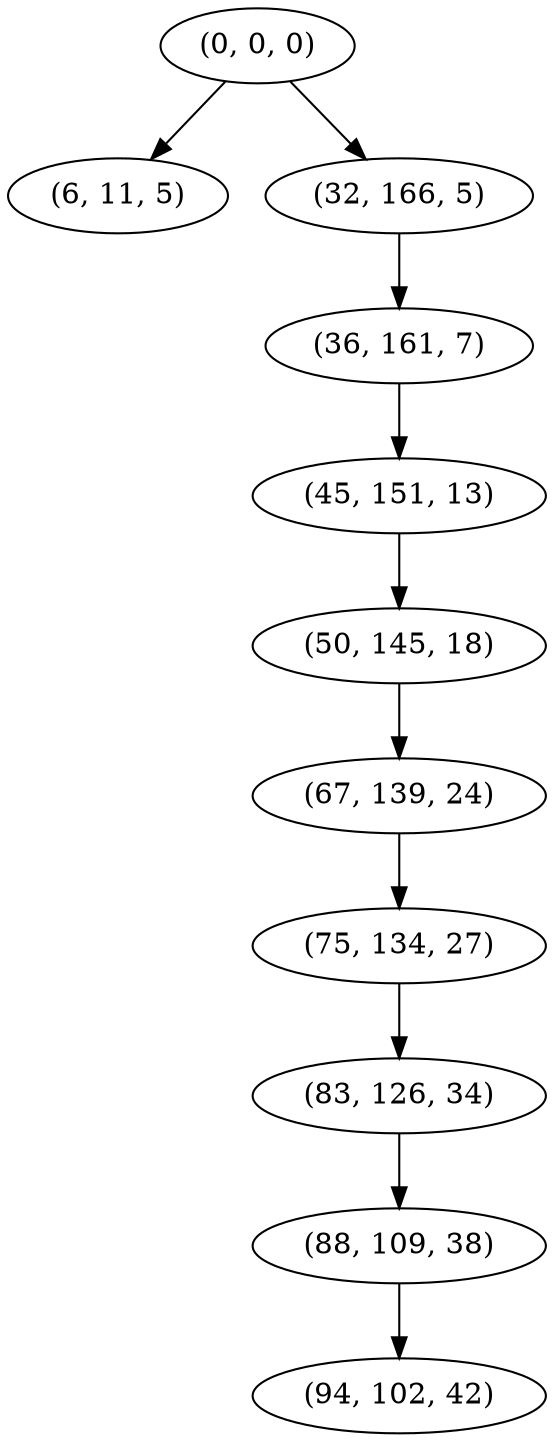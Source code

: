 digraph tree {
    "(0, 0, 0)";
    "(6, 11, 5)";
    "(32, 166, 5)";
    "(36, 161, 7)";
    "(45, 151, 13)";
    "(50, 145, 18)";
    "(67, 139, 24)";
    "(75, 134, 27)";
    "(83, 126, 34)";
    "(88, 109, 38)";
    "(94, 102, 42)";
    "(0, 0, 0)" -> "(6, 11, 5)";
    "(0, 0, 0)" -> "(32, 166, 5)";
    "(32, 166, 5)" -> "(36, 161, 7)";
    "(36, 161, 7)" -> "(45, 151, 13)";
    "(45, 151, 13)" -> "(50, 145, 18)";
    "(50, 145, 18)" -> "(67, 139, 24)";
    "(67, 139, 24)" -> "(75, 134, 27)";
    "(75, 134, 27)" -> "(83, 126, 34)";
    "(83, 126, 34)" -> "(88, 109, 38)";
    "(88, 109, 38)" -> "(94, 102, 42)";
}
